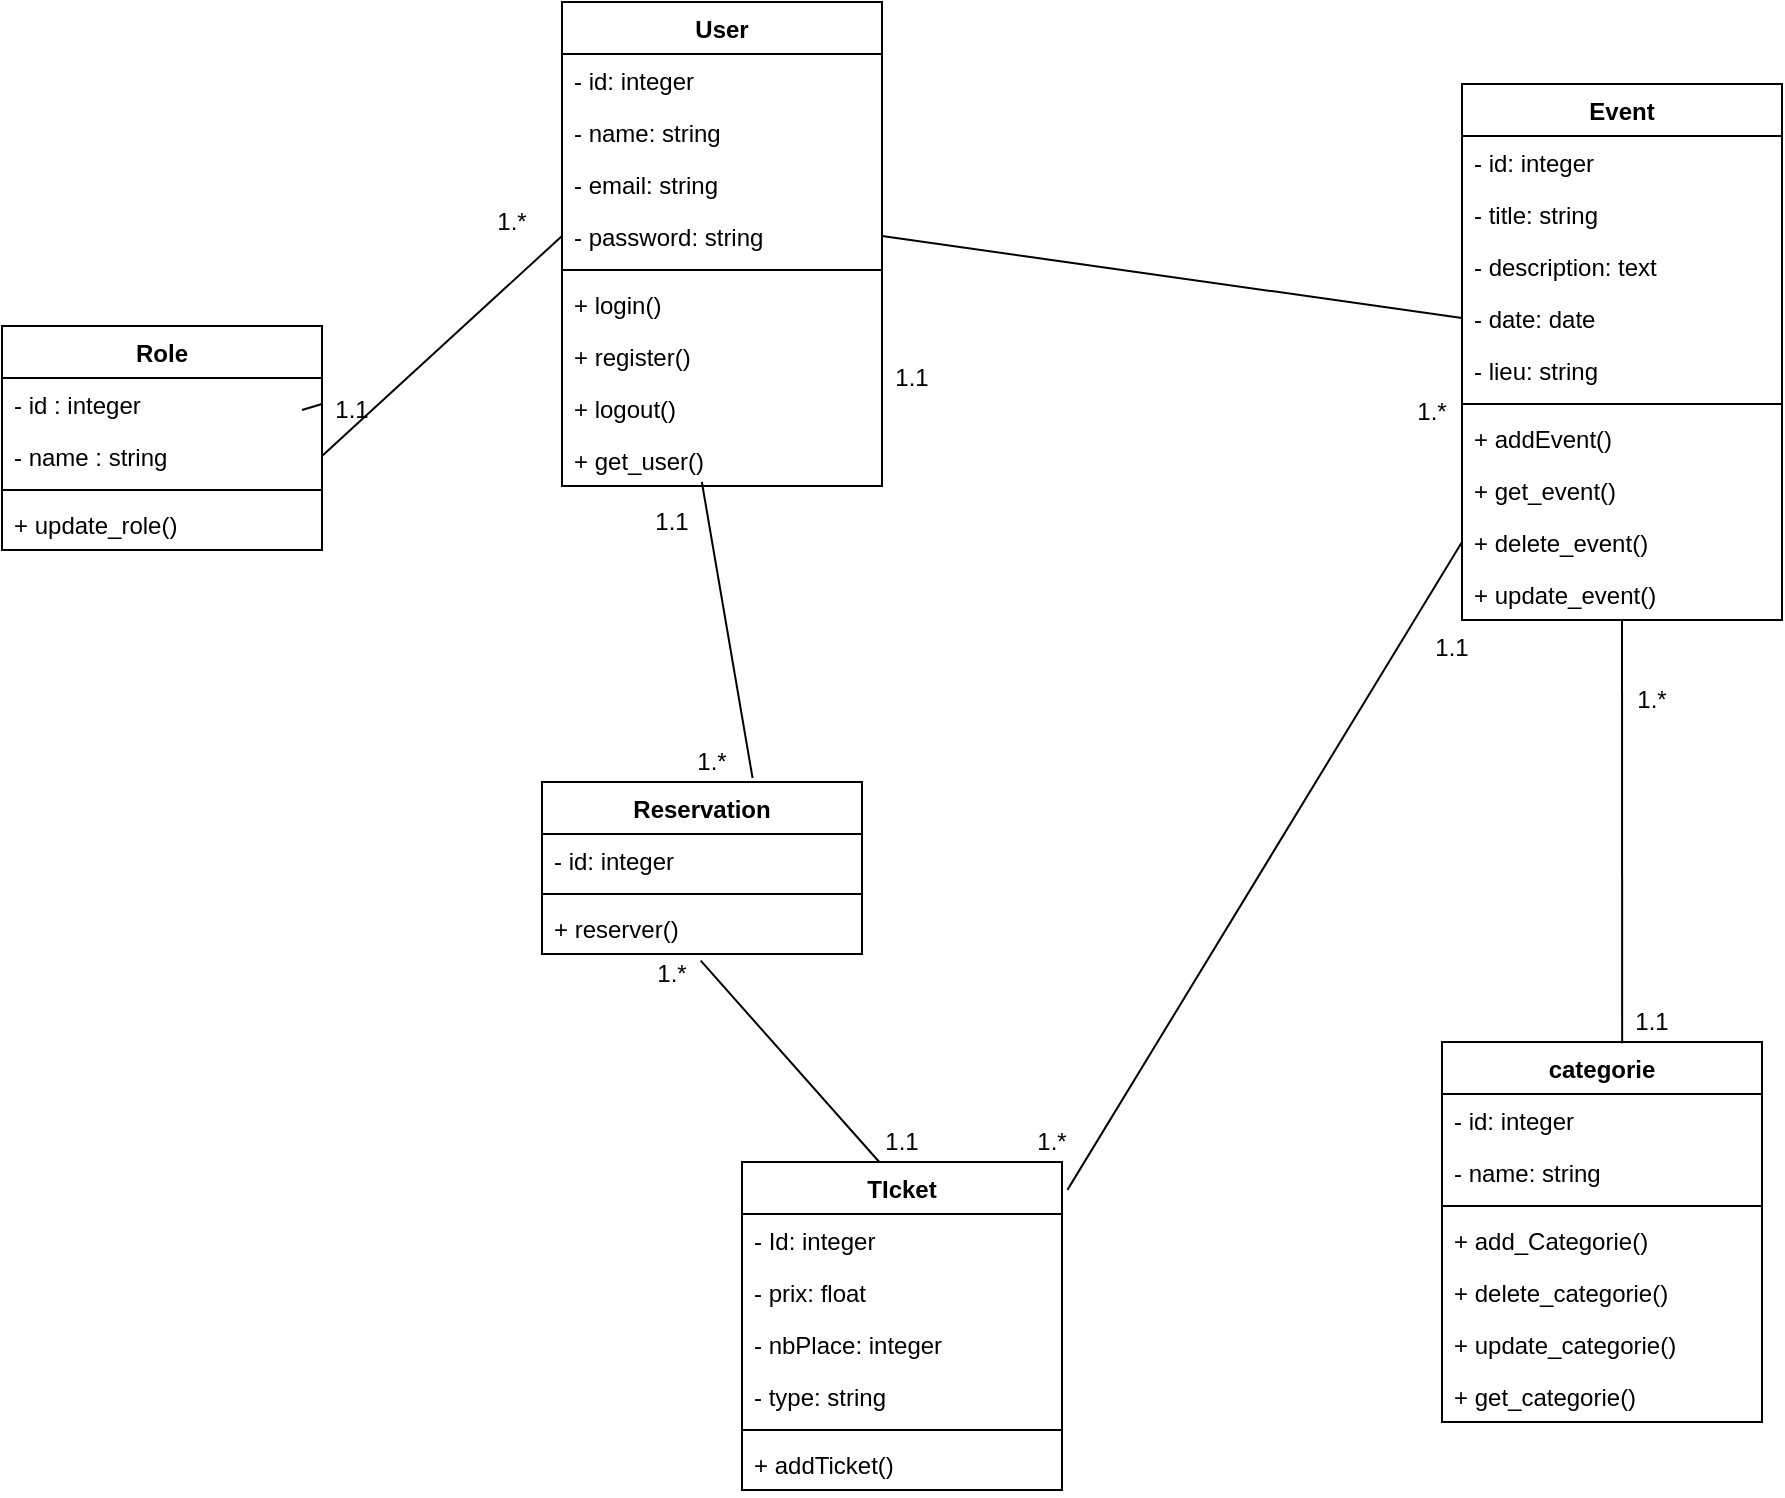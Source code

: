 <mxfile>
    <diagram id="Uz2oyUnhidnE9bJEwkCq" name="Page-1">
        <mxGraphModel dx="1173" dy="1051" grid="1" gridSize="10" guides="1" tooltips="1" connect="1" arrows="1" fold="1" page="0" pageScale="1" pageWidth="850" pageHeight="1100" math="0" shadow="0">
            <root>
                <mxCell id="0"/>
                <mxCell id="1" parent="0"/>
                <mxCell id="2" value="User" style="swimlane;fontStyle=1;align=center;verticalAlign=top;childLayout=stackLayout;horizontal=1;startSize=26;horizontalStack=0;resizeParent=1;resizeParentMax=0;resizeLast=0;collapsible=1;marginBottom=0;" vertex="1" parent="1">
                    <mxGeometry x="290" y="-50" width="160" height="242" as="geometry"/>
                </mxCell>
                <mxCell id="3" value="- id: integer" style="text;strokeColor=none;fillColor=none;align=left;verticalAlign=top;spacingLeft=4;spacingRight=4;overflow=hidden;rotatable=0;points=[[0,0.5],[1,0.5]];portConstraint=eastwest;" vertex="1" parent="2">
                    <mxGeometry y="26" width="160" height="26" as="geometry"/>
                </mxCell>
                <mxCell id="4" value="- name: string" style="text;strokeColor=none;fillColor=none;align=left;verticalAlign=top;spacingLeft=4;spacingRight=4;overflow=hidden;rotatable=0;points=[[0,0.5],[1,0.5]];portConstraint=eastwest;" vertex="1" parent="2">
                    <mxGeometry y="52" width="160" height="26" as="geometry"/>
                </mxCell>
                <mxCell id="5" value="- email: string" style="text;strokeColor=none;fillColor=none;align=left;verticalAlign=top;spacingLeft=4;spacingRight=4;overflow=hidden;rotatable=0;points=[[0,0.5],[1,0.5]];portConstraint=eastwest;" vertex="1" parent="2">
                    <mxGeometry y="78" width="160" height="26" as="geometry"/>
                </mxCell>
                <mxCell id="6" value="- password: string" style="text;strokeColor=none;fillColor=none;align=left;verticalAlign=top;spacingLeft=4;spacingRight=4;overflow=hidden;rotatable=0;points=[[0,0.5],[1,0.5]];portConstraint=eastwest;" vertex="1" parent="2">
                    <mxGeometry y="104" width="160" height="26" as="geometry"/>
                </mxCell>
                <mxCell id="7" value="" style="line;strokeWidth=1;fillColor=none;align=left;verticalAlign=middle;spacingTop=-1;spacingLeft=3;spacingRight=3;rotatable=0;labelPosition=right;points=[];portConstraint=eastwest;strokeColor=inherit;" vertex="1" parent="2">
                    <mxGeometry y="130" width="160" height="8" as="geometry"/>
                </mxCell>
                <mxCell id="8" value="+ login()" style="text;strokeColor=none;fillColor=none;align=left;verticalAlign=top;spacingLeft=4;spacingRight=4;overflow=hidden;rotatable=0;points=[[0,0.5],[1,0.5]];portConstraint=eastwest;" vertex="1" parent="2">
                    <mxGeometry y="138" width="160" height="26" as="geometry"/>
                </mxCell>
                <mxCell id="9" value="+ register()" style="text;strokeColor=none;fillColor=none;align=left;verticalAlign=top;spacingLeft=4;spacingRight=4;overflow=hidden;rotatable=0;points=[[0,0.5],[1,0.5]];portConstraint=eastwest;" vertex="1" parent="2">
                    <mxGeometry y="164" width="160" height="26" as="geometry"/>
                </mxCell>
                <mxCell id="10" value="+ logout()" style="text;strokeColor=none;fillColor=none;align=left;verticalAlign=top;spacingLeft=4;spacingRight=4;overflow=hidden;rotatable=0;points=[[0,0.5],[1,0.5]];portConstraint=eastwest;" vertex="1" parent="2">
                    <mxGeometry y="190" width="160" height="26" as="geometry"/>
                </mxCell>
                <mxCell id="11" value="+ get_user()" style="text;strokeColor=none;fillColor=none;align=left;verticalAlign=top;spacingLeft=4;spacingRight=4;overflow=hidden;rotatable=0;points=[[0,0.5],[1,0.5]];portConstraint=eastwest;" vertex="1" parent="2">
                    <mxGeometry y="216" width="160" height="26" as="geometry"/>
                </mxCell>
                <mxCell id="12" value="Event" style="swimlane;fontStyle=1;align=center;verticalAlign=top;childLayout=stackLayout;horizontal=1;startSize=26;horizontalStack=0;resizeParent=1;resizeParentMax=0;resizeLast=0;collapsible=1;marginBottom=0;" vertex="1" parent="1">
                    <mxGeometry x="740" y="-9" width="160" height="268" as="geometry"/>
                </mxCell>
                <mxCell id="13" value="- id: integer" style="text;strokeColor=none;fillColor=none;align=left;verticalAlign=top;spacingLeft=4;spacingRight=4;overflow=hidden;rotatable=0;points=[[0,0.5],[1,0.5]];portConstraint=eastwest;" vertex="1" parent="12">
                    <mxGeometry y="26" width="160" height="26" as="geometry"/>
                </mxCell>
                <mxCell id="14" value="- title: string" style="text;strokeColor=none;fillColor=none;align=left;verticalAlign=top;spacingLeft=4;spacingRight=4;overflow=hidden;rotatable=0;points=[[0,0.5],[1,0.5]];portConstraint=eastwest;" vertex="1" parent="12">
                    <mxGeometry y="52" width="160" height="26" as="geometry"/>
                </mxCell>
                <mxCell id="15" value="- description: text" style="text;strokeColor=none;fillColor=none;align=left;verticalAlign=top;spacingLeft=4;spacingRight=4;overflow=hidden;rotatable=0;points=[[0,0.5],[1,0.5]];portConstraint=eastwest;" vertex="1" parent="12">
                    <mxGeometry y="78" width="160" height="26" as="geometry"/>
                </mxCell>
                <mxCell id="16" value="- date: date" style="text;strokeColor=none;fillColor=none;align=left;verticalAlign=top;spacingLeft=4;spacingRight=4;overflow=hidden;rotatable=0;points=[[0,0.5],[1,0.5]];portConstraint=eastwest;" vertex="1" parent="12">
                    <mxGeometry y="104" width="160" height="26" as="geometry"/>
                </mxCell>
                <mxCell id="17" value="- lieu: string" style="text;strokeColor=none;fillColor=none;align=left;verticalAlign=top;spacingLeft=4;spacingRight=4;overflow=hidden;rotatable=0;points=[[0,0.5],[1,0.5]];portConstraint=eastwest;" vertex="1" parent="12">
                    <mxGeometry y="130" width="160" height="26" as="geometry"/>
                </mxCell>
                <mxCell id="18" value="" style="line;strokeWidth=1;fillColor=none;align=left;verticalAlign=middle;spacingTop=-1;spacingLeft=3;spacingRight=3;rotatable=0;labelPosition=right;points=[];portConstraint=eastwest;strokeColor=inherit;" vertex="1" parent="12">
                    <mxGeometry y="156" width="160" height="8" as="geometry"/>
                </mxCell>
                <mxCell id="19" value="+ addEvent()" style="text;strokeColor=none;fillColor=none;align=left;verticalAlign=top;spacingLeft=4;spacingRight=4;overflow=hidden;rotatable=0;points=[[0,0.5],[1,0.5]];portConstraint=eastwest;" vertex="1" parent="12">
                    <mxGeometry y="164" width="160" height="26" as="geometry"/>
                </mxCell>
                <mxCell id="20" value="+ get_event()" style="text;strokeColor=none;fillColor=none;align=left;verticalAlign=top;spacingLeft=4;spacingRight=4;overflow=hidden;rotatable=0;points=[[0,0.5],[1,0.5]];portConstraint=eastwest;" vertex="1" parent="12">
                    <mxGeometry y="190" width="160" height="26" as="geometry"/>
                </mxCell>
                <mxCell id="21" value="+ delete_event()" style="text;strokeColor=none;fillColor=none;align=left;verticalAlign=top;spacingLeft=4;spacingRight=4;overflow=hidden;rotatable=0;points=[[0,0.5],[1,0.5]];portConstraint=eastwest;" vertex="1" parent="12">
                    <mxGeometry y="216" width="160" height="26" as="geometry"/>
                </mxCell>
                <mxCell id="22" value="+ update_event()" style="text;strokeColor=none;fillColor=none;align=left;verticalAlign=top;spacingLeft=4;spacingRight=4;overflow=hidden;rotatable=0;points=[[0,0.5],[1,0.5]];portConstraint=eastwest;" vertex="1" parent="12">
                    <mxGeometry y="242" width="160" height="26" as="geometry"/>
                </mxCell>
                <mxCell id="23" value="categorie" style="swimlane;fontStyle=1;align=center;verticalAlign=top;childLayout=stackLayout;horizontal=1;startSize=26;horizontalStack=0;resizeParent=1;resizeParentMax=0;resizeLast=0;collapsible=1;marginBottom=0;" vertex="1" parent="1">
                    <mxGeometry x="730" y="470" width="160" height="190" as="geometry"/>
                </mxCell>
                <mxCell id="24" value="- id: integer" style="text;strokeColor=none;fillColor=none;align=left;verticalAlign=top;spacingLeft=4;spacingRight=4;overflow=hidden;rotatable=0;points=[[0,0.5],[1,0.5]];portConstraint=eastwest;" vertex="1" parent="23">
                    <mxGeometry y="26" width="160" height="26" as="geometry"/>
                </mxCell>
                <mxCell id="25" value="- name: string" style="text;strokeColor=none;fillColor=none;align=left;verticalAlign=top;spacingLeft=4;spacingRight=4;overflow=hidden;rotatable=0;points=[[0,0.5],[1,0.5]];portConstraint=eastwest;" vertex="1" parent="23">
                    <mxGeometry y="52" width="160" height="26" as="geometry"/>
                </mxCell>
                <mxCell id="26" value="" style="line;strokeWidth=1;fillColor=none;align=left;verticalAlign=middle;spacingTop=-1;spacingLeft=3;spacingRight=3;rotatable=0;labelPosition=right;points=[];portConstraint=eastwest;strokeColor=inherit;" vertex="1" parent="23">
                    <mxGeometry y="78" width="160" height="8" as="geometry"/>
                </mxCell>
                <mxCell id="27" value="+ add_Categorie()" style="text;strokeColor=none;fillColor=none;align=left;verticalAlign=top;spacingLeft=4;spacingRight=4;overflow=hidden;rotatable=0;points=[[0,0.5],[1,0.5]];portConstraint=eastwest;" vertex="1" parent="23">
                    <mxGeometry y="86" width="160" height="26" as="geometry"/>
                </mxCell>
                <mxCell id="28" value="+ delete_categorie()" style="text;strokeColor=none;fillColor=none;align=left;verticalAlign=top;spacingLeft=4;spacingRight=4;overflow=hidden;rotatable=0;points=[[0,0.5],[1,0.5]];portConstraint=eastwest;" vertex="1" parent="23">
                    <mxGeometry y="112" width="160" height="26" as="geometry"/>
                </mxCell>
                <mxCell id="29" value="+ update_categorie()" style="text;strokeColor=none;fillColor=none;align=left;verticalAlign=top;spacingLeft=4;spacingRight=4;overflow=hidden;rotatable=0;points=[[0,0.5],[1,0.5]];portConstraint=eastwest;" vertex="1" parent="23">
                    <mxGeometry y="138" width="160" height="26" as="geometry"/>
                </mxCell>
                <mxCell id="30" value="+ get_categorie()" style="text;strokeColor=none;fillColor=none;align=left;verticalAlign=top;spacingLeft=4;spacingRight=4;overflow=hidden;rotatable=0;points=[[0,0.5],[1,0.5]];portConstraint=eastwest;" vertex="1" parent="23">
                    <mxGeometry y="164" width="160" height="26" as="geometry"/>
                </mxCell>
                <mxCell id="31" value="TIcket" style="swimlane;fontStyle=1;align=center;verticalAlign=top;childLayout=stackLayout;horizontal=1;startSize=26;horizontalStack=0;resizeParent=1;resizeParentMax=0;resizeLast=0;collapsible=1;marginBottom=0;" vertex="1" parent="1">
                    <mxGeometry x="380" y="530" width="160" height="164" as="geometry"/>
                </mxCell>
                <mxCell id="32" value="- Id: integer" style="text;strokeColor=none;fillColor=none;align=left;verticalAlign=top;spacingLeft=4;spacingRight=4;overflow=hidden;rotatable=0;points=[[0,0.5],[1,0.5]];portConstraint=eastwest;" vertex="1" parent="31">
                    <mxGeometry y="26" width="160" height="26" as="geometry"/>
                </mxCell>
                <mxCell id="33" value="- prix: float" style="text;strokeColor=none;fillColor=none;align=left;verticalAlign=top;spacingLeft=4;spacingRight=4;overflow=hidden;rotatable=0;points=[[0,0.5],[1,0.5]];portConstraint=eastwest;" vertex="1" parent="31">
                    <mxGeometry y="52" width="160" height="26" as="geometry"/>
                </mxCell>
                <mxCell id="34" value="- nbPlace: integer" style="text;strokeColor=none;fillColor=none;align=left;verticalAlign=top;spacingLeft=4;spacingRight=4;overflow=hidden;rotatable=0;points=[[0,0.5],[1,0.5]];portConstraint=eastwest;" vertex="1" parent="31">
                    <mxGeometry y="78" width="160" height="26" as="geometry"/>
                </mxCell>
                <mxCell id="35" value="- type: string" style="text;strokeColor=none;fillColor=none;align=left;verticalAlign=top;spacingLeft=4;spacingRight=4;overflow=hidden;rotatable=0;points=[[0,0.5],[1,0.5]];portConstraint=eastwest;" vertex="1" parent="31">
                    <mxGeometry y="104" width="160" height="26" as="geometry"/>
                </mxCell>
                <mxCell id="36" value="" style="line;strokeWidth=1;fillColor=none;align=left;verticalAlign=middle;spacingTop=-1;spacingLeft=3;spacingRight=3;rotatable=0;labelPosition=right;points=[];portConstraint=eastwest;strokeColor=inherit;" vertex="1" parent="31">
                    <mxGeometry y="130" width="160" height="8" as="geometry"/>
                </mxCell>
                <mxCell id="37" value="+ addTicket()" style="text;strokeColor=none;fillColor=none;align=left;verticalAlign=top;spacingLeft=4;spacingRight=4;overflow=hidden;rotatable=0;points=[[0,0.5],[1,0.5]];portConstraint=eastwest;" vertex="1" parent="31">
                    <mxGeometry y="138" width="160" height="26" as="geometry"/>
                </mxCell>
                <mxCell id="38" value="Reservation" style="swimlane;fontStyle=1;align=center;verticalAlign=top;childLayout=stackLayout;horizontal=1;startSize=26;horizontalStack=0;resizeParent=1;resizeParentMax=0;resizeLast=0;collapsible=1;marginBottom=0;" vertex="1" parent="1">
                    <mxGeometry x="280" y="340" width="160" height="86" as="geometry"/>
                </mxCell>
                <mxCell id="39" value="- id: integer" style="text;strokeColor=none;fillColor=none;align=left;verticalAlign=top;spacingLeft=4;spacingRight=4;overflow=hidden;rotatable=0;points=[[0,0.5],[1,0.5]];portConstraint=eastwest;" vertex="1" parent="38">
                    <mxGeometry y="26" width="160" height="26" as="geometry"/>
                </mxCell>
                <mxCell id="40" value="" style="line;strokeWidth=1;fillColor=none;align=left;verticalAlign=middle;spacingTop=-1;spacingLeft=3;spacingRight=3;rotatable=0;labelPosition=right;points=[];portConstraint=eastwest;strokeColor=inherit;" vertex="1" parent="38">
                    <mxGeometry y="52" width="160" height="8" as="geometry"/>
                </mxCell>
                <mxCell id="41" value="+ reserver()" style="text;strokeColor=none;fillColor=none;align=left;verticalAlign=top;spacingLeft=4;spacingRight=4;overflow=hidden;rotatable=0;points=[[0,0.5],[1,0.5]];portConstraint=eastwest;" vertex="1" parent="38">
                    <mxGeometry y="60" width="160" height="26" as="geometry"/>
                </mxCell>
                <mxCell id="42" value="" style="endArrow=none;html=1;entryX=0;entryY=0.5;entryDx=0;entryDy=0;exitX=1;exitY=0.5;exitDx=0;exitDy=0;" edge="1" parent="1" source="6" target="16">
                    <mxGeometry width="50" height="50" relative="1" as="geometry">
                        <mxPoint x="600" y="290" as="sourcePoint"/>
                        <mxPoint x="650" y="240" as="targetPoint"/>
                    </mxGeometry>
                </mxCell>
                <mxCell id="43" value="1.1" style="text;html=1;strokeColor=none;fillColor=none;align=center;verticalAlign=middle;whiteSpace=wrap;rounded=0;" vertex="1" parent="1">
                    <mxGeometry x="440" y="128" width="50" height="20" as="geometry"/>
                </mxCell>
                <mxCell id="44" value="1.*" style="text;html=1;strokeColor=none;fillColor=none;align=center;verticalAlign=middle;whiteSpace=wrap;rounded=0;" vertex="1" parent="1">
                    <mxGeometry x="700" y="145" width="50" height="20" as="geometry"/>
                </mxCell>
                <mxCell id="45" value="" style="endArrow=none;html=1;exitX=0.563;exitY=0.003;exitDx=0;exitDy=0;exitPerimeter=0;" edge="1" parent="1" source="23">
                    <mxGeometry width="50" height="50" relative="1" as="geometry">
                        <mxPoint x="600" y="290" as="sourcePoint"/>
                        <mxPoint x="820.005" y="259" as="targetPoint"/>
                    </mxGeometry>
                </mxCell>
                <mxCell id="46" value="1.*" style="text;html=1;strokeColor=none;fillColor=none;align=center;verticalAlign=middle;whiteSpace=wrap;rounded=0;" vertex="1" parent="1">
                    <mxGeometry x="810" y="289" width="50" height="20" as="geometry"/>
                </mxCell>
                <mxCell id="47" value="1.1" style="text;html=1;strokeColor=none;fillColor=none;align=center;verticalAlign=middle;whiteSpace=wrap;rounded=0;" vertex="1" parent="1">
                    <mxGeometry x="810" y="450" width="50" height="20" as="geometry"/>
                </mxCell>
                <mxCell id="48" value="" style="endArrow=none;html=1;entryX=0.437;entryY=0.923;entryDx=0;entryDy=0;entryPerimeter=0;exitX=0.658;exitY=-0.023;exitDx=0;exitDy=0;exitPerimeter=0;" edge="1" parent="1" source="38" target="11">
                    <mxGeometry width="50" height="50" relative="1" as="geometry">
                        <mxPoint x="440" y="290" as="sourcePoint"/>
                        <mxPoint x="490" y="240" as="targetPoint"/>
                    </mxGeometry>
                </mxCell>
                <mxCell id="49" value="" style="endArrow=none;html=1;exitX=1.017;exitY=0.085;exitDx=0;exitDy=0;exitPerimeter=0;entryX=0;entryY=0.5;entryDx=0;entryDy=0;" edge="1" parent="1" source="31" target="21">
                    <mxGeometry width="50" height="50" relative="1" as="geometry">
                        <mxPoint x="600" y="400" as="sourcePoint"/>
                        <mxPoint x="650" y="350" as="targetPoint"/>
                    </mxGeometry>
                </mxCell>
                <mxCell id="50" value="1.*" style="text;html=1;strokeColor=none;fillColor=none;align=center;verticalAlign=middle;whiteSpace=wrap;rounded=0;" vertex="1" parent="1">
                    <mxGeometry x="510" y="510" width="50" height="20" as="geometry"/>
                </mxCell>
                <mxCell id="51" value="1.1" style="text;html=1;strokeColor=none;fillColor=none;align=center;verticalAlign=middle;whiteSpace=wrap;rounded=0;" vertex="1" parent="1">
                    <mxGeometry x="710" y="263" width="50" height="20" as="geometry"/>
                </mxCell>
                <mxCell id="52" value="" style="endArrow=none;html=1;exitX=0.429;exitY=0;exitDx=0;exitDy=0;exitPerimeter=0;entryX=0.496;entryY=1.128;entryDx=0;entryDy=0;entryPerimeter=0;" edge="1" parent="1" source="31" target="41">
                    <mxGeometry width="50" height="50" relative="1" as="geometry">
                        <mxPoint x="520" y="410" as="sourcePoint"/>
                        <mxPoint x="570" y="360" as="targetPoint"/>
                    </mxGeometry>
                </mxCell>
                <mxCell id="53" value="Role" style="swimlane;fontStyle=1;align=center;verticalAlign=top;childLayout=stackLayout;horizontal=1;startSize=26;horizontalStack=0;resizeParent=1;resizeParentMax=0;resizeLast=0;collapsible=1;marginBottom=0;" vertex="1" parent="1">
                    <mxGeometry x="10" y="112" width="160" height="112" as="geometry"/>
                </mxCell>
                <mxCell id="54" value="- id : integer" style="text;strokeColor=none;fillColor=none;align=left;verticalAlign=top;spacingLeft=4;spacingRight=4;overflow=hidden;rotatable=0;points=[[0,0.5],[1,0.5]];portConstraint=eastwest;" vertex="1" parent="53">
                    <mxGeometry y="26" width="160" height="26" as="geometry"/>
                </mxCell>
                <mxCell id="55" value="- name : string" style="text;strokeColor=none;fillColor=none;align=left;verticalAlign=top;spacingLeft=4;spacingRight=4;overflow=hidden;rotatable=0;points=[[0,0.5],[1,0.5]];portConstraint=eastwest;" vertex="1" parent="53">
                    <mxGeometry y="52" width="160" height="26" as="geometry"/>
                </mxCell>
                <mxCell id="56" value="" style="line;strokeWidth=1;fillColor=none;align=left;verticalAlign=middle;spacingTop=-1;spacingLeft=3;spacingRight=3;rotatable=0;labelPosition=right;points=[];portConstraint=eastwest;strokeColor=inherit;" vertex="1" parent="53">
                    <mxGeometry y="78" width="160" height="8" as="geometry"/>
                </mxCell>
                <mxCell id="57" value="+ update_role()" style="text;strokeColor=none;fillColor=none;align=left;verticalAlign=top;spacingLeft=4;spacingRight=4;overflow=hidden;rotatable=0;points=[[0,0.5],[1,0.5]];portConstraint=eastwest;" vertex="1" parent="53">
                    <mxGeometry y="86" width="160" height="26" as="geometry"/>
                </mxCell>
                <mxCell id="58" value="" style="endArrow=none;html=1;exitX=1;exitY=0.5;exitDx=0;exitDy=0;entryX=0;entryY=0.5;entryDx=0;entryDy=0;startArrow=none;" edge="1" parent="1" source="55" target="6">
                    <mxGeometry width="50" height="50" relative="1" as="geometry">
                        <mxPoint x="320" y="200" as="sourcePoint"/>
                        <mxPoint x="370" y="150" as="targetPoint"/>
                    </mxGeometry>
                </mxCell>
                <mxCell id="59" value="1.*" style="text;html=1;strokeColor=none;fillColor=none;align=center;verticalAlign=middle;whiteSpace=wrap;rounded=0;" vertex="1" parent="1">
                    <mxGeometry x="240" y="50" width="50" height="20" as="geometry"/>
                </mxCell>
                <mxCell id="60" value="1.*" style="text;html=1;strokeColor=none;fillColor=none;align=center;verticalAlign=middle;whiteSpace=wrap;rounded=0;" vertex="1" parent="1">
                    <mxGeometry x="340" y="320" width="50" height="20" as="geometry"/>
                </mxCell>
                <mxCell id="61" value="1.1" style="text;html=1;strokeColor=none;fillColor=none;align=center;verticalAlign=middle;whiteSpace=wrap;rounded=0;" vertex="1" parent="1">
                    <mxGeometry x="320" y="200" width="50" height="20" as="geometry"/>
                </mxCell>
                <mxCell id="62" value="1.1" style="text;html=1;strokeColor=none;fillColor=none;align=center;verticalAlign=middle;whiteSpace=wrap;rounded=0;" vertex="1" parent="1">
                    <mxGeometry x="435" y="510" width="50" height="20" as="geometry"/>
                </mxCell>
                <mxCell id="63" value="1.*" style="text;html=1;strokeColor=none;fillColor=none;align=center;verticalAlign=middle;whiteSpace=wrap;rounded=0;" vertex="1" parent="1">
                    <mxGeometry x="320" y="426" width="50" height="20" as="geometry"/>
                </mxCell>
                <mxCell id="64" value="" style="endArrow=none;html=1;exitX=1;exitY=0.5;exitDx=0;exitDy=0;entryX=0;entryY=0.5;entryDx=0;entryDy=0;" edge="1" parent="1" source="54" target="65">
                    <mxGeometry width="50" height="50" relative="1" as="geometry">
                        <mxPoint x="170" y="151" as="sourcePoint"/>
                        <mxPoint x="290" y="67" as="targetPoint"/>
                    </mxGeometry>
                </mxCell>
                <mxCell id="65" value="1.1" style="text;html=1;strokeColor=none;fillColor=none;align=center;verticalAlign=middle;whiteSpace=wrap;rounded=0;" vertex="1" parent="1">
                    <mxGeometry x="160" y="144" width="50" height="20" as="geometry"/>
                </mxCell>
            </root>
        </mxGraphModel>
    </diagram>
    <diagram name="Page-2" id="L2tvHYcNRrxNavDDaCdh">
        <mxGraphModel grid="1" page="0" gridSize="10" guides="1" tooltips="1" connect="1" arrows="1" fold="1" pageScale="1" pageWidth="850" pageHeight="1100" math="0" shadow="0">
            <root>
                <mxCell id="0"/>
                <mxCell id="1" parent="0"/>
                <mxCell id="D1kGKPAv6p63z2uvyRfU-1" value="evennements" style="swimlane;whiteSpace=wrap;html=1;" parent="1" vertex="1">
                    <mxGeometry x="300" y="200" width="140" height="220" as="geometry"/>
                </mxCell>
                <mxCell id="D1kGKPAv6p63z2uvyRfU-2" value="id_evennements&amp;nbsp;" style="text;html=1;strokeColor=none;fillColor=none;align=center;verticalAlign=middle;whiteSpace=wrap;rounded=0;" parent="D1kGKPAv6p63z2uvyRfU-1" vertex="1">
                    <mxGeometry x="20" y="30" width="90" height="30" as="geometry"/>
                </mxCell>
                <mxCell id="D1kGKPAv6p63z2uvyRfU-3" value="nom" style="text;html=1;strokeColor=none;fillColor=none;align=center;verticalAlign=middle;whiteSpace=wrap;rounded=0;" parent="D1kGKPAv6p63z2uvyRfU-1" vertex="1">
                    <mxGeometry x="10" y="60" width="60" height="30" as="geometry"/>
                </mxCell>
                <mxCell id="D1kGKPAv6p63z2uvyRfU-4" value="temps" style="text;html=1;strokeColor=none;fillColor=none;align=center;verticalAlign=middle;whiteSpace=wrap;rounded=0;" parent="D1kGKPAv6p63z2uvyRfU-1" vertex="1">
                    <mxGeometry x="20" y="90" width="60" height="30" as="geometry"/>
                </mxCell>
                <mxCell id="D1kGKPAv6p63z2uvyRfU-5" value="adresse" style="text;html=1;strokeColor=none;fillColor=none;align=center;verticalAlign=middle;whiteSpace=wrap;rounded=0;" parent="D1kGKPAv6p63z2uvyRfU-1" vertex="1">
                    <mxGeometry x="10" y="120" width="60" height="30" as="geometry"/>
                </mxCell>
                <mxCell id="D1kGKPAv6p63z2uvyRfU-50" value="#id_lieux" style="text;html=1;strokeColor=none;fillColor=none;align=center;verticalAlign=middle;whiteSpace=wrap;rounded=0;" parent="D1kGKPAv6p63z2uvyRfU-1" vertex="1">
                    <mxGeometry x="10" y="160" width="60" height="30" as="geometry"/>
                </mxCell>
                <mxCell id="D1kGKPAv6p63z2uvyRfU-58" value="" style="endArrow=none;html=1;exitX=0;exitY=0;exitDx=0;exitDy=0;entryX=1;entryY=1;entryDx=0;entryDy=0;" parent="D1kGKPAv6p63z2uvyRfU-1" source="D1kGKPAv6p63z2uvyRfU-3" target="D1kGKPAv6p63z2uvyRfU-2" edge="1">
                    <mxGeometry width="50" height="50" relative="1" as="geometry">
                        <mxPoint x="-70" y="70" as="sourcePoint"/>
                        <mxPoint x="-20" y="20" as="targetPoint"/>
                        <Array as="points">
                            <mxPoint x="90" y="60"/>
                            <mxPoint x="130" y="60"/>
                        </Array>
                    </mxGeometry>
                </mxCell>
                <mxCell id="D1kGKPAv6p63z2uvyRfU-6" value="organisateurs" style="swimlane;whiteSpace=wrap;html=1;" parent="1" vertex="1">
                    <mxGeometry x="700" y="10" width="155" height="220" as="geometry"/>
                </mxCell>
                <mxCell id="D1kGKPAv6p63z2uvyRfU-7" value="id_organisateurs&amp;nbsp;" style="text;html=1;strokeColor=none;fillColor=none;align=center;verticalAlign=middle;whiteSpace=wrap;rounded=0;" parent="D1kGKPAv6p63z2uvyRfU-6" vertex="1">
                    <mxGeometry x="20" y="30" width="90" height="30" as="geometry"/>
                </mxCell>
                <mxCell id="D1kGKPAv6p63z2uvyRfU-8" value="nom" style="text;html=1;strokeColor=none;fillColor=none;align=center;verticalAlign=middle;whiteSpace=wrap;rounded=0;" parent="D1kGKPAv6p63z2uvyRfU-6" vertex="1">
                    <mxGeometry x="10" y="60" width="60" height="30" as="geometry"/>
                </mxCell>
                <mxCell id="D1kGKPAv6p63z2uvyRfU-9" value="prenom" style="text;html=1;strokeColor=none;fillColor=none;align=center;verticalAlign=middle;whiteSpace=wrap;rounded=0;" parent="D1kGKPAv6p63z2uvyRfU-6" vertex="1">
                    <mxGeometry x="20" y="90" width="60" height="30" as="geometry"/>
                </mxCell>
                <mxCell id="D1kGKPAv6p63z2uvyRfU-10" value="age" style="text;html=1;strokeColor=none;fillColor=none;align=center;verticalAlign=middle;whiteSpace=wrap;rounded=0;" parent="D1kGKPAv6p63z2uvyRfU-6" vertex="1">
                    <mxGeometry x="10" y="120" width="60" height="30" as="geometry"/>
                </mxCell>
                <mxCell id="D1kGKPAv6p63z2uvyRfU-11" value="adress" style="text;html=1;strokeColor=none;fillColor=none;align=center;verticalAlign=middle;whiteSpace=wrap;rounded=0;" parent="D1kGKPAv6p63z2uvyRfU-6" vertex="1">
                    <mxGeometry x="20" y="150" width="60" height="30" as="geometry"/>
                </mxCell>
                <mxCell id="D1kGKPAv6p63z2uvyRfU-12" value="" style="endArrow=none;html=1;entryX=0;entryY=0.5;entryDx=0;entryDy=0;" parent="1" target="D1kGKPAv6p63z2uvyRfU-6" edge="1">
                    <mxGeometry width="50" height="50" relative="1" as="geometry">
                        <mxPoint x="440.0" y="330" as="sourcePoint"/>
                        <mxPoint x="550" y="260" as="targetPoint"/>
                    </mxGeometry>
                </mxCell>
                <mxCell id="D1kGKPAv6p63z2uvyRfU-13" value="" style="ellipse;whiteSpace=wrap;html=1;" parent="1" vertex="1">
                    <mxGeometry x="490" y="170" width="170" height="110" as="geometry"/>
                </mxCell>
                <mxCell id="D1kGKPAv6p63z2uvyRfU-15" value="1,n" style="text;html=1;strokeColor=none;fillColor=none;align=center;verticalAlign=middle;whiteSpace=wrap;rounded=0;" parent="1" vertex="1">
                    <mxGeometry x="430" y="330" width="60" height="30" as="geometry"/>
                </mxCell>
                <mxCell id="D1kGKPAv6p63z2uvyRfU-16" value="1,n" style="text;html=1;strokeColor=none;fillColor=none;align=center;verticalAlign=middle;whiteSpace=wrap;rounded=0;" parent="1" vertex="1">
                    <mxGeometry x="650" y="100" width="60" height="30" as="geometry"/>
                </mxCell>
                <mxCell id="D1kGKPAv6p63z2uvyRfU-17" value="lieux" style="swimlane;whiteSpace=wrap;html=1;" parent="1" vertex="1">
                    <mxGeometry x="290" y="-180" width="140" height="140" as="geometry"/>
                </mxCell>
                <mxCell id="D1kGKPAv6p63z2uvyRfU-18" value="id_lieux&amp;nbsp;" style="text;html=1;strokeColor=none;fillColor=none;align=center;verticalAlign=middle;whiteSpace=wrap;rounded=0;" parent="D1kGKPAv6p63z2uvyRfU-17" vertex="1">
                    <mxGeometry x="5" y="30" width="90" height="30" as="geometry"/>
                </mxCell>
                <mxCell id="D1kGKPAv6p63z2uvyRfU-19" value="adresse" style="text;html=1;strokeColor=none;fillColor=none;align=center;verticalAlign=middle;whiteSpace=wrap;rounded=0;" parent="D1kGKPAv6p63z2uvyRfU-17" vertex="1">
                    <mxGeometry x="20" y="60" width="60" height="30" as="geometry"/>
                </mxCell>
                <mxCell id="D1kGKPAv6p63z2uvyRfU-20" value="temps" style="text;html=1;strokeColor=none;fillColor=none;align=center;verticalAlign=middle;whiteSpace=wrap;rounded=0;" parent="D1kGKPAv6p63z2uvyRfU-17" vertex="1">
                    <mxGeometry x="20" y="90" width="50" height="30" as="geometry"/>
                </mxCell>
                <mxCell id="D1kGKPAv6p63z2uvyRfU-59" value="" style="endArrow=none;html=1;" parent="D1kGKPAv6p63z2uvyRfU-17" edge="1">
                    <mxGeometry width="50" height="50" relative="1" as="geometry">
                        <mxPoint x="20" y="50" as="sourcePoint"/>
                        <mxPoint x="70" y="50" as="targetPoint"/>
                    </mxGeometry>
                </mxCell>
                <mxCell id="D1kGKPAv6p63z2uvyRfU-21" value="" style="endArrow=none;html=1;exitX=0.421;exitY=-0.001;exitDx=0;exitDy=0;entryX=0.5;entryY=1;entryDx=0;entryDy=0;exitPerimeter=0;" parent="1" source="D1kGKPAv6p63z2uvyRfU-1" target="D1kGKPAv6p63z2uvyRfU-17" edge="1">
                    <mxGeometry width="50" height="50" relative="1" as="geometry">
                        <mxPoint x="500" y="100" as="sourcePoint"/>
                        <mxPoint x="550" y="50" as="targetPoint"/>
                    </mxGeometry>
                </mxCell>
                <mxCell id="D1kGKPAv6p63z2uvyRfU-22" value="lieux" style="ellipse;whiteSpace=wrap;html=1;" parent="1" vertex="1">
                    <mxGeometry x="300" y="50" width="120" height="70" as="geometry"/>
                </mxCell>
                <mxCell id="D1kGKPAv6p63z2uvyRfU-23" value="1,n" style="text;html=1;strokeColor=none;fillColor=none;align=center;verticalAlign=middle;whiteSpace=wrap;rounded=0;" parent="1" vertex="1">
                    <mxGeometry x="310" y="-40" width="60" height="30" as="geometry"/>
                </mxCell>
                <mxCell id="D1kGKPAv6p63z2uvyRfU-24" value="1,1" style="text;html=1;strokeColor=none;fillColor=none;align=center;verticalAlign=middle;whiteSpace=wrap;rounded=0;" parent="1" vertex="1">
                    <mxGeometry x="310" y="170" width="60" height="30" as="geometry"/>
                </mxCell>
                <mxCell id="D1kGKPAv6p63z2uvyRfU-25" value="participants&amp;nbsp;" style="swimlane;whiteSpace=wrap;html=1;" parent="1" vertex="1">
                    <mxGeometry x="-150" y="-60" width="140" height="170" as="geometry"/>
                </mxCell>
                <mxCell id="D1kGKPAv6p63z2uvyRfU-26" value="id_participants&amp;nbsp;" style="text;html=1;strokeColor=none;fillColor=none;align=center;verticalAlign=middle;whiteSpace=wrap;rounded=0;" parent="D1kGKPAv6p63z2uvyRfU-25" vertex="1">
                    <mxGeometry x="20" y="30" width="90" height="30" as="geometry"/>
                </mxCell>
                <mxCell id="D1kGKPAv6p63z2uvyRfU-27" value="nom" style="text;html=1;strokeColor=none;fillColor=none;align=center;verticalAlign=middle;whiteSpace=wrap;rounded=0;" parent="D1kGKPAv6p63z2uvyRfU-25" vertex="1">
                    <mxGeometry x="10" y="60" width="60" height="30" as="geometry"/>
                </mxCell>
                <mxCell id="D1kGKPAv6p63z2uvyRfU-28" value="prenom" style="text;html=1;strokeColor=none;fillColor=none;align=center;verticalAlign=middle;whiteSpace=wrap;rounded=0;" parent="D1kGKPAv6p63z2uvyRfU-25" vertex="1">
                    <mxGeometry x="20" y="90" width="60" height="30" as="geometry"/>
                </mxCell>
                <mxCell id="D1kGKPAv6p63z2uvyRfU-29" value="date de naissance" style="text;html=1;strokeColor=none;fillColor=none;align=center;verticalAlign=middle;whiteSpace=wrap;rounded=0;" parent="D1kGKPAv6p63z2uvyRfU-25" vertex="1">
                    <mxGeometry x="20" y="120" width="120" height="30" as="geometry"/>
                </mxCell>
                <mxCell id="D1kGKPAv6p63z2uvyRfU-60" value="" style="endArrow=none;html=1;exitX=0.25;exitY=0;exitDx=0;exitDy=0;" parent="D1kGKPAv6p63z2uvyRfU-25" source="D1kGKPAv6p63z2uvyRfU-27" edge="1">
                    <mxGeometry width="50" height="50" relative="1" as="geometry">
                        <mxPoint x="160" y="30" as="sourcePoint"/>
                        <mxPoint x="110" y="60" as="targetPoint"/>
                    </mxGeometry>
                </mxCell>
                <mxCell id="D1kGKPAv6p63z2uvyRfU-30" value="billets" style="swimlane;whiteSpace=wrap;html=1;" parent="1" vertex="1">
                    <mxGeometry x="-150" y="361" width="140" height="189" as="geometry"/>
                </mxCell>
                <mxCell id="D1kGKPAv6p63z2uvyRfU-31" value="id_billets" style="text;html=1;strokeColor=none;fillColor=none;align=center;verticalAlign=middle;whiteSpace=wrap;rounded=0;" parent="D1kGKPAv6p63z2uvyRfU-30" vertex="1">
                    <mxGeometry x="25" y="30" width="90" height="30" as="geometry"/>
                </mxCell>
                <mxCell id="D1kGKPAv6p63z2uvyRfU-32" value="prix" style="text;html=1;strokeColor=none;fillColor=none;align=center;verticalAlign=middle;whiteSpace=wrap;rounded=0;" parent="D1kGKPAv6p63z2uvyRfU-30" vertex="1">
                    <mxGeometry x="35" y="60" width="60" height="30" as="geometry"/>
                </mxCell>
                <mxCell id="D1kGKPAv6p63z2uvyRfU-33" value="qantity" style="text;html=1;strokeColor=none;fillColor=none;align=center;verticalAlign=middle;whiteSpace=wrap;rounded=0;" parent="D1kGKPAv6p63z2uvyRfU-30" vertex="1">
                    <mxGeometry x="40" y="90" width="50" height="30" as="geometry"/>
                </mxCell>
                <mxCell id="D1kGKPAv6p63z2uvyRfU-51" value="#id_evennement" style="text;html=1;strokeColor=none;fillColor=none;align=center;verticalAlign=middle;whiteSpace=wrap;rounded=0;" parent="D1kGKPAv6p63z2uvyRfU-30" vertex="1">
                    <mxGeometry x="25" y="149" width="90" height="30" as="geometry"/>
                </mxCell>
                <mxCell id="D1kGKPAv6p63z2uvyRfU-54" value="" style="endArrow=none;html=1;exitX=0.25;exitY=1;exitDx=0;exitDy=0;entryX=0.75;entryY=1;entryDx=0;entryDy=0;" parent="D1kGKPAv6p63z2uvyRfU-30" source="D1kGKPAv6p63z2uvyRfU-31" target="D1kGKPAv6p63z2uvyRfU-31" edge="1">
                    <mxGeometry width="50" height="50" relative="1" as="geometry">
                        <mxPoint x="270" y="-101" as="sourcePoint"/>
                        <mxPoint x="320" y="-151" as="targetPoint"/>
                        <Array as="points">
                            <mxPoint x="60" y="59"/>
                        </Array>
                    </mxGeometry>
                </mxCell>
                <mxCell id="D1kGKPAv6p63z2uvyRfU-57" value="#id_paricipantrs&amp;nbsp;" style="text;html=1;strokeColor=none;fillColor=none;align=center;verticalAlign=middle;whiteSpace=wrap;rounded=0;" parent="D1kGKPAv6p63z2uvyRfU-30" vertex="1">
                    <mxGeometry x="25" y="120" width="90" height="30" as="geometry"/>
                </mxCell>
                <mxCell id="D1kGKPAv6p63z2uvyRfU-34" value="" style="endArrow=none;html=1;exitX=0.5;exitY=0;exitDx=0;exitDy=0;entryX=0.5;entryY=1;entryDx=0;entryDy=0;" parent="1" source="D1kGKPAv6p63z2uvyRfU-30" target="D1kGKPAv6p63z2uvyRfU-25" edge="1">
                    <mxGeometry width="50" height="50" relative="1" as="geometry">
                        <mxPoint x="210" y="210" as="sourcePoint"/>
                        <mxPoint x="260" y="160" as="targetPoint"/>
                    </mxGeometry>
                </mxCell>
                <mxCell id="D1kGKPAv6p63z2uvyRfU-35" value="participation" style="ellipse;whiteSpace=wrap;html=1;" parent="1" vertex="1">
                    <mxGeometry x="-140" y="190" width="120" height="80" as="geometry"/>
                </mxCell>
                <mxCell id="D1kGKPAv6p63z2uvyRfU-36" value="1,n" style="text;html=1;strokeColor=none;fillColor=none;align=center;verticalAlign=middle;whiteSpace=wrap;rounded=0;" parent="1" vertex="1">
                    <mxGeometry x="-100" y="110" width="60" height="30" as="geometry"/>
                </mxCell>
                <mxCell id="D1kGKPAv6p63z2uvyRfU-37" value="1,1" style="text;html=1;strokeColor=none;fillColor=none;align=center;verticalAlign=middle;whiteSpace=wrap;rounded=0;" parent="1" vertex="1">
                    <mxGeometry x="-90" y="331" width="60" height="30" as="geometry"/>
                </mxCell>
                <mxCell id="D1kGKPAv6p63z2uvyRfU-38" value="" style="endArrow=none;html=1;" parent="1" edge="1">
                    <mxGeometry width="50" height="50" relative="1" as="geometry">
                        <mxPoint x="-10" y="450" as="sourcePoint"/>
                        <mxPoint x="300" y="320" as="targetPoint"/>
                    </mxGeometry>
                </mxCell>
                <mxCell id="D1kGKPAv6p63z2uvyRfU-39" value="autorisation" style="ellipse;whiteSpace=wrap;html=1;" parent="1" vertex="1">
                    <mxGeometry x="80" y="340" width="120" height="80" as="geometry"/>
                </mxCell>
                <mxCell id="D1kGKPAv6p63z2uvyRfU-40" value="1,1" style="text;html=1;strokeColor=none;fillColor=none;align=center;verticalAlign=middle;whiteSpace=wrap;rounded=0;" parent="1" vertex="1">
                    <mxGeometry x="-20" y="410" width="60" height="30" as="geometry"/>
                </mxCell>
                <mxCell id="D1kGKPAv6p63z2uvyRfU-41" value="1,n" style="text;html=1;strokeColor=none;fillColor=none;align=center;verticalAlign=middle;whiteSpace=wrap;rounded=0;" parent="1" vertex="1">
                    <mxGeometry x="250" y="295" width="60" height="30" as="geometry"/>
                </mxCell>
                <mxCell id="D1kGKPAv6p63z2uvyRfU-42" value="&lt;span style=&quot;color: rgb(0, 0, 0); font-family: &amp;quot;Nunito Sans&amp;quot;, sans-serif; font-size: 14px; font-weight: 400; text-align: start; background-color: rgb(255, 255, 255);&quot;&gt;sponsors&lt;/span&gt;" style="swimlane;whiteSpace=wrap;html=1;" parent="1" vertex="1">
                    <mxGeometry x="630" y="550" width="155" height="150" as="geometry"/>
                </mxCell>
                <mxCell id="D1kGKPAv6p63z2uvyRfU-43" value="id_sponsors" style="text;html=1;strokeColor=none;fillColor=none;align=center;verticalAlign=middle;whiteSpace=wrap;rounded=0;" parent="D1kGKPAv6p63z2uvyRfU-42" vertex="1">
                    <mxGeometry x="20" y="30" width="90" height="30" as="geometry"/>
                </mxCell>
                <mxCell id="D1kGKPAv6p63z2uvyRfU-44" value="nom" style="text;html=1;strokeColor=none;fillColor=none;align=center;verticalAlign=middle;whiteSpace=wrap;rounded=0;" parent="D1kGKPAv6p63z2uvyRfU-42" vertex="1">
                    <mxGeometry x="10" y="60" width="60" height="30" as="geometry"/>
                </mxCell>
                <mxCell id="D1kGKPAv6p63z2uvyRfU-45" value="adress" style="text;html=1;strokeColor=none;fillColor=none;align=center;verticalAlign=middle;whiteSpace=wrap;rounded=0;" parent="D1kGKPAv6p63z2uvyRfU-42" vertex="1">
                    <mxGeometry x="10" y="95" width="60" height="30" as="geometry"/>
                </mxCell>
                <mxCell id="D1kGKPAv6p63z2uvyRfU-84" value="" style="endArrow=none;html=1;exitX=0;exitY=0.75;exitDx=0;exitDy=0;entryX=1;entryY=0.75;entryDx=0;entryDy=0;" parent="D1kGKPAv6p63z2uvyRfU-42" source="D1kGKPAv6p63z2uvyRfU-43" target="D1kGKPAv6p63z2uvyRfU-43" edge="1">
                    <mxGeometry width="50" height="50" relative="1" as="geometry">
                        <mxPoint x="-40" y="-140" as="sourcePoint"/>
                        <mxPoint x="10" y="-190" as="targetPoint"/>
                    </mxGeometry>
                </mxCell>
                <mxCell id="D1kGKPAv6p63z2uvyRfU-46" value="" style="endArrow=none;html=1;exitX=0;exitY=0.5;exitDx=0;exitDy=0;entryX=0.5;entryY=1;entryDx=0;entryDy=0;" parent="1" source="D1kGKPAv6p63z2uvyRfU-42" target="D1kGKPAv6p63z2uvyRfU-1" edge="1">
                    <mxGeometry width="50" height="50" relative="1" as="geometry">
                        <mxPoint x="450" y="470" as="sourcePoint"/>
                        <mxPoint x="500" y="420" as="targetPoint"/>
                    </mxGeometry>
                </mxCell>
                <mxCell id="D1kGKPAv6p63z2uvyRfU-48" value="1,n" style="text;html=1;strokeColor=none;fillColor=none;align=center;verticalAlign=middle;whiteSpace=wrap;rounded=0;" parent="1" vertex="1">
                    <mxGeometry x="340" y="420" width="60" height="30" as="geometry"/>
                </mxCell>
                <mxCell id="D1kGKPAv6p63z2uvyRfU-49" value="1,n" style="text;html=1;strokeColor=none;fillColor=none;align=center;verticalAlign=middle;whiteSpace=wrap;rounded=0;" parent="1" vertex="1">
                    <mxGeometry x="580" y="610" width="60" height="30" as="geometry"/>
                </mxCell>
                <mxCell id="D1kGKPAv6p63z2uvyRfU-67" value="" style="endArrow=none;html=1;exitX=0.016;exitY=0.372;exitDx=0;exitDy=0;exitPerimeter=0;" parent="1" source="D1kGKPAv6p63z2uvyRfU-13" edge="1">
                    <mxGeometry width="50" height="50" relative="1" as="geometry">
                        <mxPoint x="600" y="230" as="sourcePoint"/>
                        <mxPoint x="650" y="210" as="targetPoint"/>
                        <Array as="points"/>
                    </mxGeometry>
                </mxCell>
                <mxCell id="D1kGKPAv6p63z2uvyRfU-68" value="organisation" style="text;html=1;strokeColor=none;fillColor=none;align=center;verticalAlign=middle;whiteSpace=wrap;rounded=0;" parent="1" vertex="1">
                    <mxGeometry x="545" y="180" width="60" height="30" as="geometry"/>
                </mxCell>
                <mxCell id="D1kGKPAv6p63z2uvyRfU-69" value="id_organisation&lt;br&gt;" style="text;html=1;strokeColor=none;fillColor=none;align=center;verticalAlign=middle;whiteSpace=wrap;rounded=0;" parent="1" vertex="1">
                    <mxGeometry x="520" y="215" width="110" height="20" as="geometry"/>
                </mxCell>
                <mxCell id="D1kGKPAv6p63z2uvyRfU-72" value="" style="endArrow=none;html=1;exitX=0.116;exitY=1.128;exitDx=0;exitDy=0;exitPerimeter=0;entryX=0.894;entryY=1.128;entryDx=0;entryDy=0;entryPerimeter=0;" parent="1" source="D1kGKPAv6p63z2uvyRfU-69" target="D1kGKPAv6p63z2uvyRfU-69" edge="1">
                    <mxGeometry width="50" height="50" relative="1" as="geometry">
                        <mxPoint x="690" y="340" as="sourcePoint"/>
                        <mxPoint x="770" y="320" as="targetPoint"/>
                    </mxGeometry>
                </mxCell>
                <mxCell id="D1kGKPAv6p63z2uvyRfU-75" value="#id_evennement&lt;br&gt;#id_organisateurs" style="text;html=1;strokeColor=none;fillColor=none;align=center;verticalAlign=middle;whiteSpace=wrap;rounded=0;" parent="1" vertex="1">
                    <mxGeometry x="510" y="240" width="130" height="30" as="geometry"/>
                </mxCell>
                <mxCell id="D1kGKPAv6p63z2uvyRfU-77" value="" style="ellipse;whiteSpace=wrap;html=1;" parent="1" vertex="1">
                    <mxGeometry x="405" y="448" width="170" height="110" as="geometry"/>
                </mxCell>
                <mxCell id="D1kGKPAv6p63z2uvyRfU-78" value="" style="endArrow=none;html=1;exitX=0.016;exitY=0.372;exitDx=0;exitDy=0;exitPerimeter=0;" parent="1" source="D1kGKPAv6p63z2uvyRfU-77" edge="1">
                    <mxGeometry width="50" height="50" relative="1" as="geometry">
                        <mxPoint x="515" y="508" as="sourcePoint"/>
                        <mxPoint x="565" y="488" as="targetPoint"/>
                        <Array as="points"/>
                    </mxGeometry>
                </mxCell>
                <mxCell id="D1kGKPAv6p63z2uvyRfU-79" value="sponsorisation" style="text;html=1;strokeColor=none;fillColor=none;align=center;verticalAlign=middle;whiteSpace=wrap;rounded=0;" parent="1" vertex="1">
                    <mxGeometry x="460" y="458" width="60" height="30" as="geometry"/>
                </mxCell>
                <mxCell id="D1kGKPAv6p63z2uvyRfU-80" value="id_sponsorisation" style="text;html=1;strokeColor=none;fillColor=none;align=center;verticalAlign=middle;whiteSpace=wrap;rounded=0;" parent="1" vertex="1">
                    <mxGeometry x="435" y="493" width="110" height="20" as="geometry"/>
                </mxCell>
                <mxCell id="D1kGKPAv6p63z2uvyRfU-81" value="" style="endArrow=none;html=1;exitX=0.116;exitY=1.128;exitDx=0;exitDy=0;exitPerimeter=0;entryX=0.894;entryY=1.128;entryDx=0;entryDy=0;entryPerimeter=0;" parent="1" source="D1kGKPAv6p63z2uvyRfU-80" target="D1kGKPAv6p63z2uvyRfU-80" edge="1">
                    <mxGeometry width="50" height="50" relative="1" as="geometry">
                        <mxPoint x="605" y="618" as="sourcePoint"/>
                        <mxPoint x="685" y="598" as="targetPoint"/>
                    </mxGeometry>
                </mxCell>
                <mxCell id="D1kGKPAv6p63z2uvyRfU-82" value="#id_evennement&lt;br&gt;#id_sponsors" style="text;html=1;strokeColor=none;fillColor=none;align=center;verticalAlign=middle;whiteSpace=wrap;rounded=0;" parent="1" vertex="1">
                    <mxGeometry x="425" y="518" width="130" height="30" as="geometry"/>
                </mxCell>
                <mxCell id="D1kGKPAv6p63z2uvyRfU-85" value="" style="endArrow=none;html=1;entryX=1;entryY=1;entryDx=0;entryDy=0;" parent="1" target="D1kGKPAv6p63z2uvyRfU-7" edge="1">
                    <mxGeometry width="50" height="50" relative="1" as="geometry">
                        <mxPoint x="720" y="70" as="sourcePoint"/>
                        <mxPoint x="640" y="20" as="targetPoint"/>
                    </mxGeometry>
                </mxCell>
            </root>
        </mxGraphModel>
    </diagram>
</mxfile>
